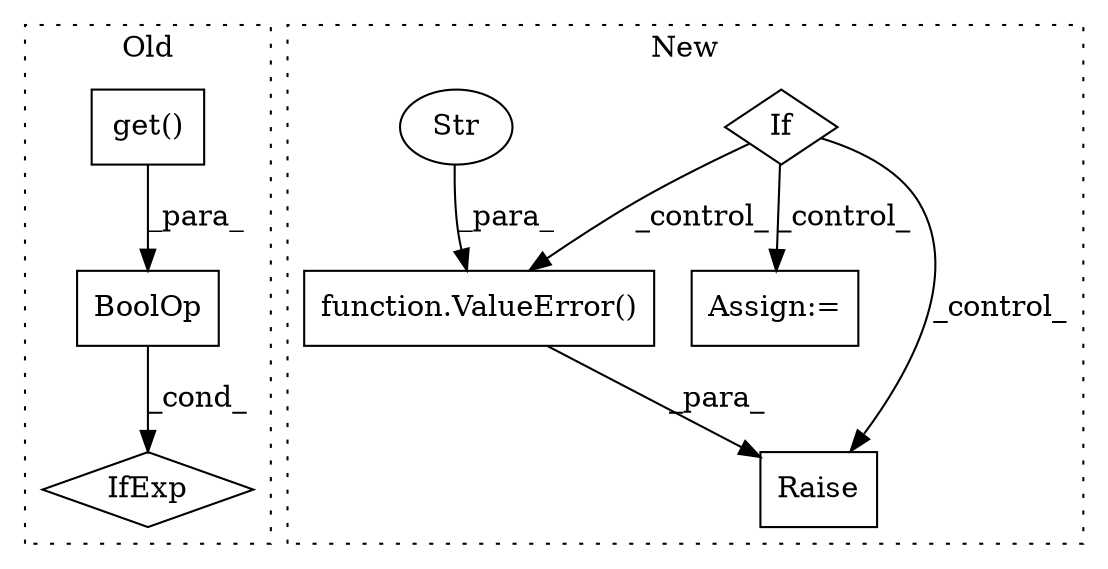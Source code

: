 digraph G {
subgraph cluster0 {
1 [label="get()" a="75" s="7276,7315" l="11,1" shape="box"];
7 [label="IfExp" a="51" s="7640,7718" l="37,18" shape="diamond"];
8 [label="BoolOp" a="72" s="7677" l="41" shape="box"];
label = "Old";
style="dotted";
}
subgraph cluster1 {
2 [label="Raise" a="91" s="7219" l="6" shape="box"];
3 [label="If" a="96" s="7177" l="3" shape="diamond"];
4 [label="Assign:=" a="68" s="8256" l="3" shape="box"];
5 [label="function.ValueError()" a="75" s="7225,7374" l="28,14" shape="box"];
6 [label="Str" a="66" s="7253" l="121" shape="ellipse"];
label = "New";
style="dotted";
}
1 -> 8 [label="_para_"];
3 -> 5 [label="_control_"];
3 -> 2 [label="_control_"];
3 -> 4 [label="_control_"];
5 -> 2 [label="_para_"];
6 -> 5 [label="_para_"];
8 -> 7 [label="_cond_"];
}